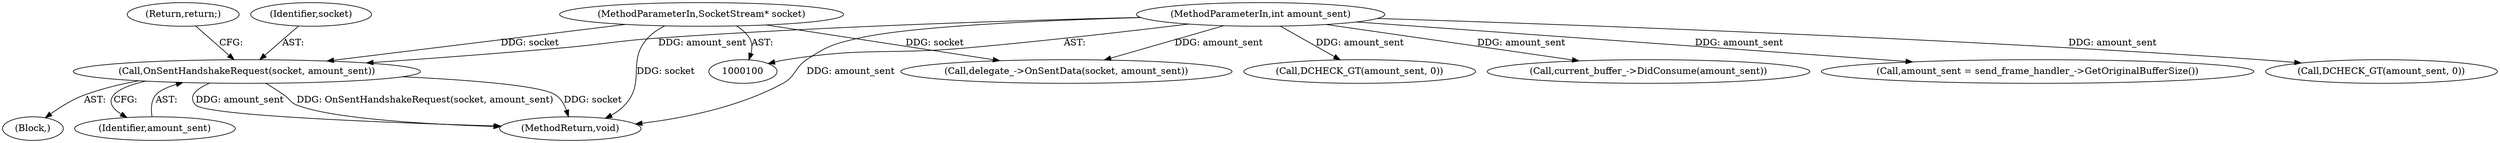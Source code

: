 digraph "0_Chrome_5dc90e57abcc7f0489e7ae09a3e687e9c6f4fad5@pointer" {
"1000117" [label="(Call,OnSentHandshakeRequest(socket, amount_sent))"];
"1000101" [label="(MethodParameterIn,SocketStream* socket)"];
"1000102" [label="(MethodParameterIn,int amount_sent)"];
"1000147" [label="(Call,DCHECK_GT(amount_sent, 0))"];
"1000137" [label="(Call,current_buffer_->DidConsume(amount_sent))"];
"1000116" [label="(Block,)"];
"1000120" [label="(Return,return;)"];
"1000144" [label="(Call,amount_sent = send_frame_handler_->GetOriginalBufferSize())"];
"1000119" [label="(Identifier,amount_sent)"];
"1000117" [label="(Call,OnSentHandshakeRequest(socket, amount_sent))"];
"1000154" [label="(Call,delegate_->OnSentData(socket, amount_sent))"];
"1000102" [label="(MethodParameterIn,int amount_sent)"];
"1000118" [label="(Identifier,socket)"];
"1000132" [label="(Call,DCHECK_GT(amount_sent, 0))"];
"1000101" [label="(MethodParameterIn,SocketStream* socket)"];
"1000163" [label="(MethodReturn,void)"];
"1000117" -> "1000116"  [label="AST: "];
"1000117" -> "1000119"  [label="CFG: "];
"1000118" -> "1000117"  [label="AST: "];
"1000119" -> "1000117"  [label="AST: "];
"1000120" -> "1000117"  [label="CFG: "];
"1000117" -> "1000163"  [label="DDG: socket"];
"1000117" -> "1000163"  [label="DDG: amount_sent"];
"1000117" -> "1000163"  [label="DDG: OnSentHandshakeRequest(socket, amount_sent)"];
"1000101" -> "1000117"  [label="DDG: socket"];
"1000102" -> "1000117"  [label="DDG: amount_sent"];
"1000101" -> "1000100"  [label="AST: "];
"1000101" -> "1000163"  [label="DDG: socket"];
"1000101" -> "1000154"  [label="DDG: socket"];
"1000102" -> "1000100"  [label="AST: "];
"1000102" -> "1000163"  [label="DDG: amount_sent"];
"1000102" -> "1000132"  [label="DDG: amount_sent"];
"1000102" -> "1000137"  [label="DDG: amount_sent"];
"1000102" -> "1000144"  [label="DDG: amount_sent"];
"1000102" -> "1000147"  [label="DDG: amount_sent"];
"1000102" -> "1000154"  [label="DDG: amount_sent"];
}
